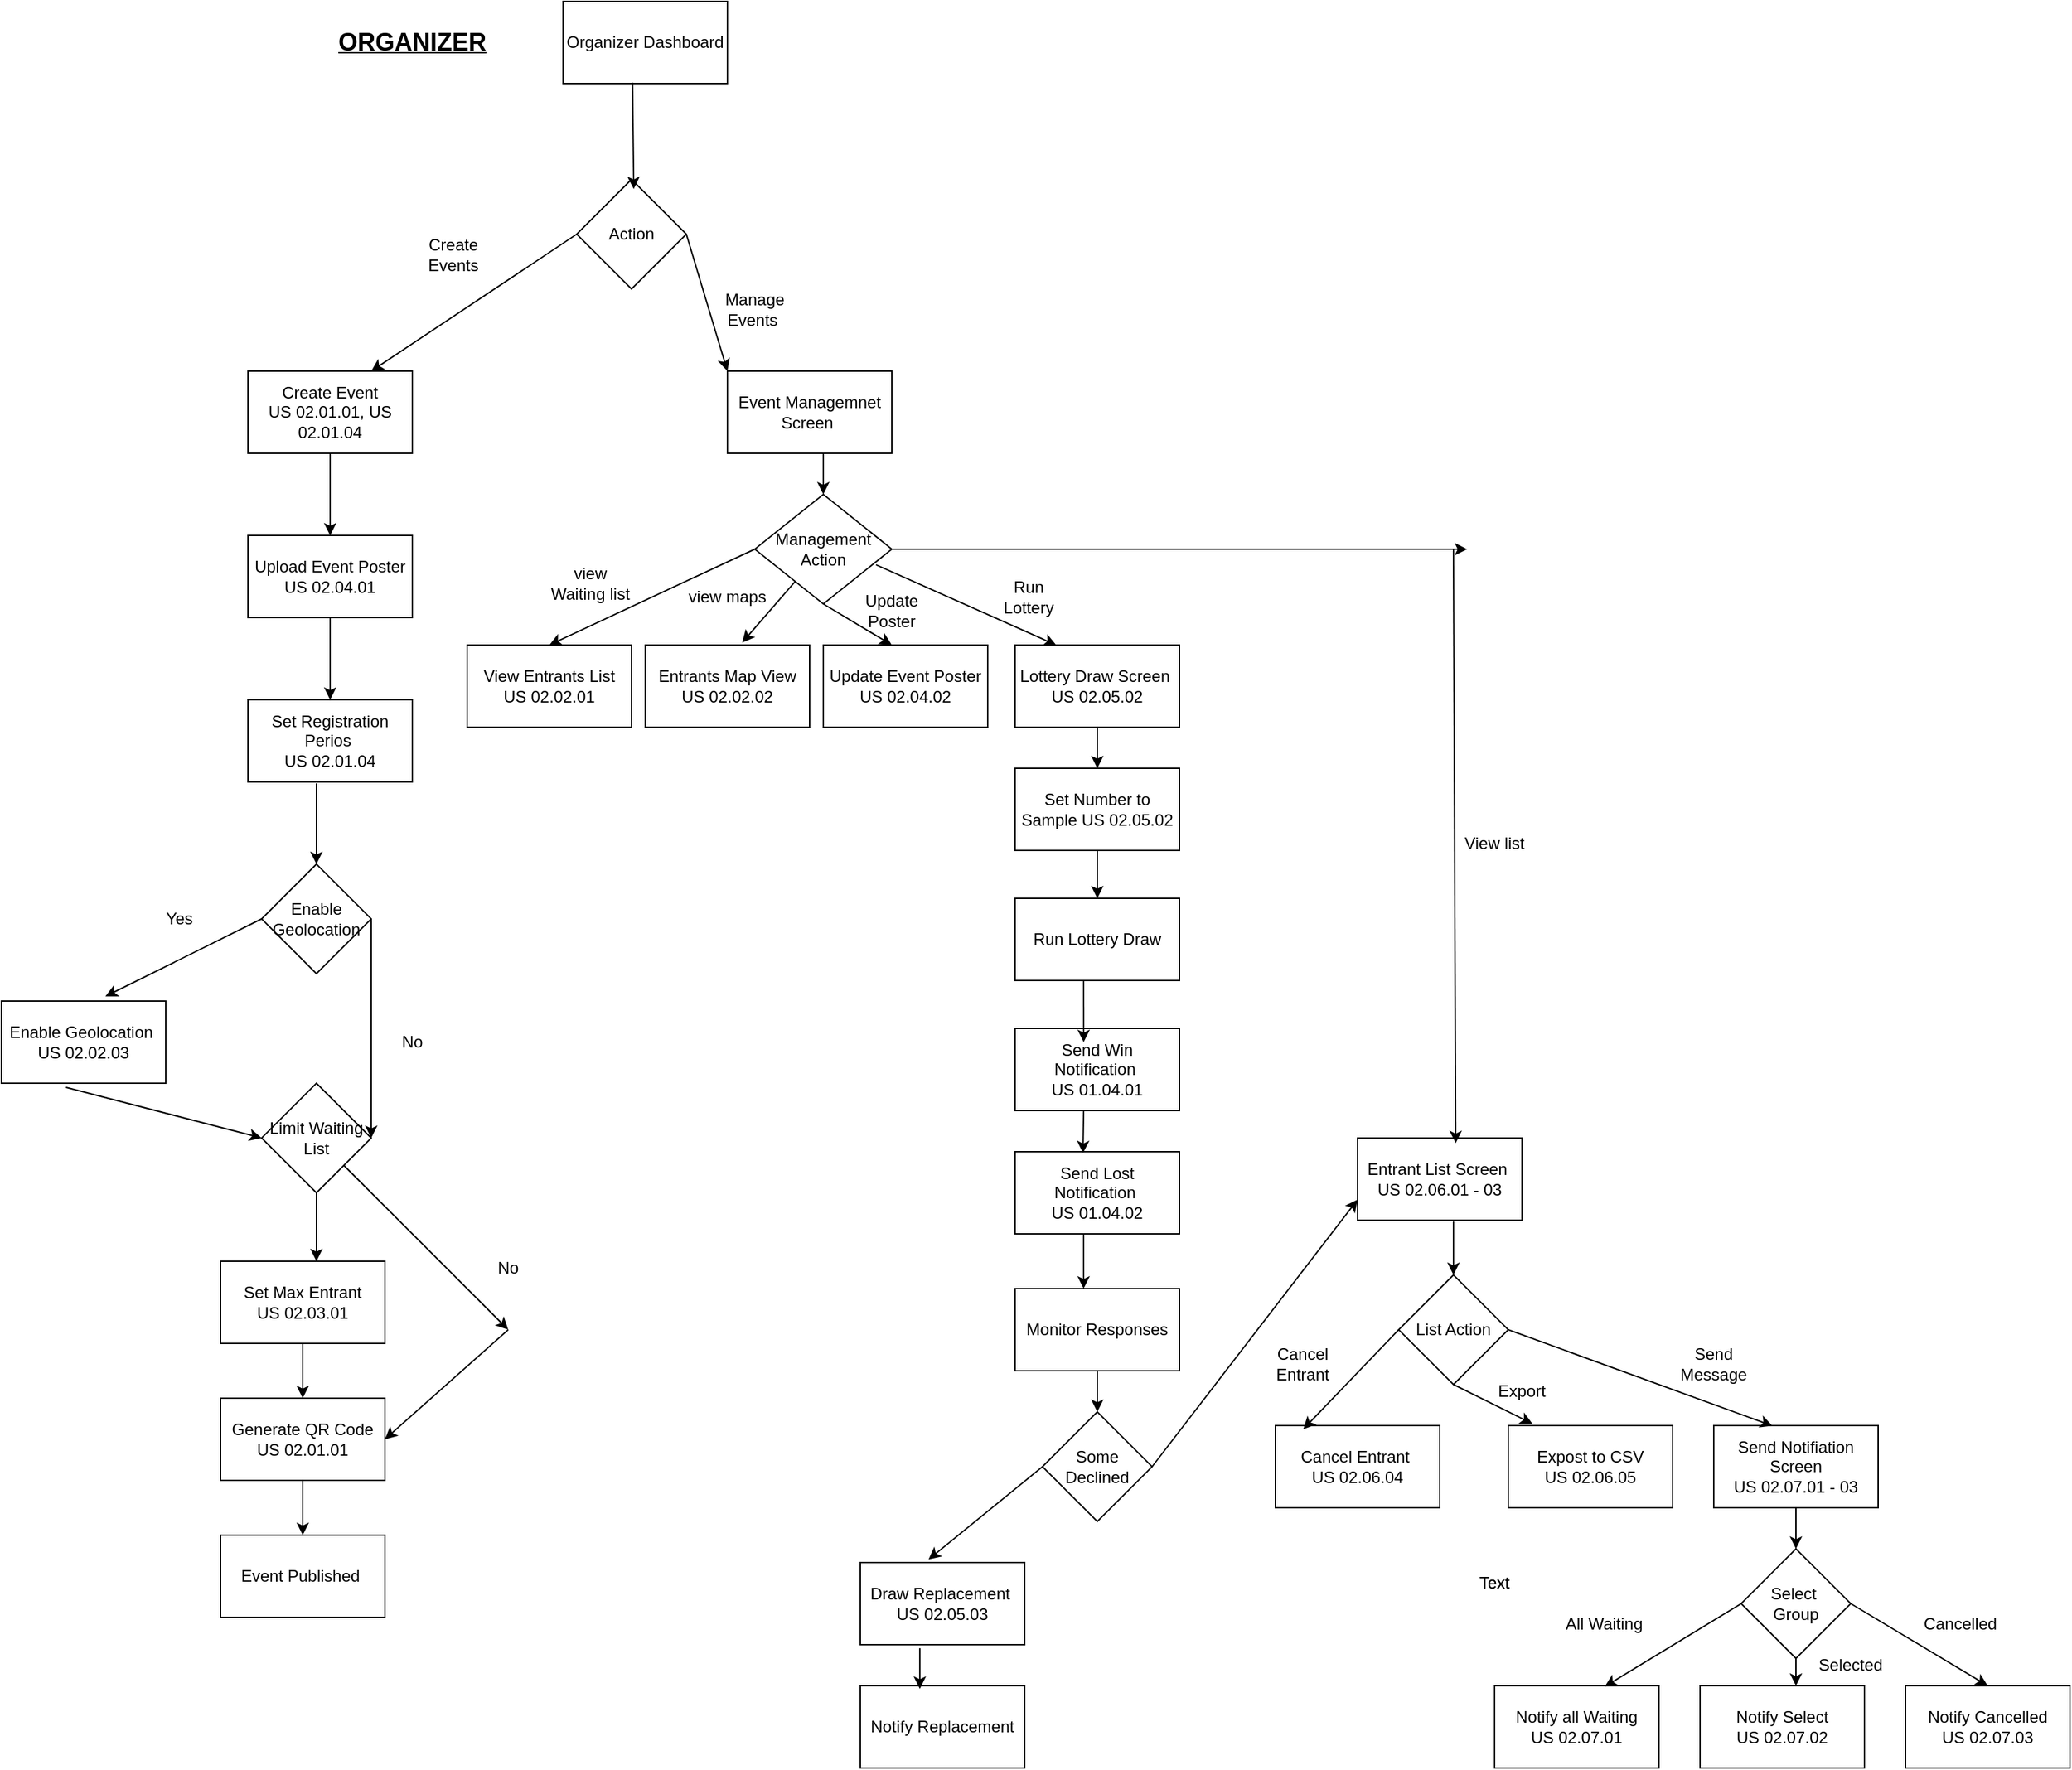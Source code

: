 <mxfile version="28.1.2">
  <diagram name="Page-1" id="j_Ry20Sw6it4UZxFfxdf">
    <mxGraphModel dx="1028" dy="707" grid="1" gridSize="10" guides="1" tooltips="1" connect="1" arrows="1" fold="1" page="1" pageScale="1" pageWidth="2336" pageHeight="1654" math="0" shadow="0">
      <root>
        <mxCell id="0" />
        <mxCell id="1" parent="0" />
        <mxCell id="IdlJoa7s4EMgATmkJgzL-1" value="Organizer Dashboard" style="rounded=0;whiteSpace=wrap;html=1;" parent="1" vertex="1">
          <mxGeometry x="550" y="10" width="120" height="60" as="geometry" />
        </mxCell>
        <mxCell id="IdlJoa7s4EMgATmkJgzL-3" value="Create Event&lt;div&gt;US 02.01.01, US 02.01.04&lt;/div&gt;" style="rounded=0;whiteSpace=wrap;html=1;" parent="1" vertex="1">
          <mxGeometry x="320" y="280" width="120" height="60" as="geometry" />
        </mxCell>
        <mxCell id="IdlJoa7s4EMgATmkJgzL-4" value="Upload Event Poster&lt;div&gt;US 02.04.01&lt;/div&gt;" style="rounded=0;whiteSpace=wrap;html=1;" parent="1" vertex="1">
          <mxGeometry x="320" y="400" width="120" height="60" as="geometry" />
        </mxCell>
        <mxCell id="IdlJoa7s4EMgATmkJgzL-5" value="Set Registration Perios&amp;nbsp;&lt;div&gt;US 02.01.04&lt;/div&gt;" style="rounded=0;whiteSpace=wrap;html=1;" parent="1" vertex="1">
          <mxGeometry x="320" y="520" width="120" height="60" as="geometry" />
        </mxCell>
        <mxCell id="IdlJoa7s4EMgATmkJgzL-6" value="Enable Geolocation" style="rhombus;whiteSpace=wrap;html=1;" parent="1" vertex="1">
          <mxGeometry x="330" y="640" width="80" height="80" as="geometry" />
        </mxCell>
        <mxCell id="IdlJoa7s4EMgATmkJgzL-7" value="Limit Waiting List" style="rhombus;whiteSpace=wrap;html=1;" parent="1" vertex="1">
          <mxGeometry x="330" y="800" width="80" height="80" as="geometry" />
        </mxCell>
        <mxCell id="IdlJoa7s4EMgATmkJgzL-8" value="Enable Geolocation&amp;nbsp;&lt;div&gt;US 02.02.03&lt;/div&gt;" style="rounded=0;whiteSpace=wrap;html=1;" parent="1" vertex="1">
          <mxGeometry x="140" y="740" width="120" height="60" as="geometry" />
        </mxCell>
        <mxCell id="IdlJoa7s4EMgATmkJgzL-9" value="Set Max Entrant&lt;div&gt;US 02.03.01&lt;/div&gt;" style="rounded=0;whiteSpace=wrap;html=1;" parent="1" vertex="1">
          <mxGeometry x="300" y="930" width="120" height="60" as="geometry" />
        </mxCell>
        <mxCell id="IdlJoa7s4EMgATmkJgzL-10" value="Generate QR Code&lt;div&gt;US 02.01.01&lt;/div&gt;" style="rounded=0;whiteSpace=wrap;html=1;" parent="1" vertex="1">
          <mxGeometry x="300" y="1030" width="120" height="60" as="geometry" />
        </mxCell>
        <mxCell id="IdlJoa7s4EMgATmkJgzL-11" value="Event Published&amp;nbsp;" style="rounded=0;whiteSpace=wrap;html=1;" parent="1" vertex="1">
          <mxGeometry x="300" y="1130" width="120" height="60" as="geometry" />
        </mxCell>
        <mxCell id="IdlJoa7s4EMgATmkJgzL-12" value="Action" style="rhombus;whiteSpace=wrap;html=1;" parent="1" vertex="1">
          <mxGeometry x="560" y="140" width="80" height="80" as="geometry" />
        </mxCell>
        <mxCell id="IdlJoa7s4EMgATmkJgzL-13" value="" style="endArrow=classic;html=1;rounded=0;exitX=0;exitY=0.5;exitDx=0;exitDy=0;entryX=0.75;entryY=0;entryDx=0;entryDy=0;" parent="1" source="IdlJoa7s4EMgATmkJgzL-12" target="IdlJoa7s4EMgATmkJgzL-3" edge="1">
          <mxGeometry width="50" height="50" relative="1" as="geometry">
            <mxPoint x="550" y="179.5" as="sourcePoint" />
            <mxPoint x="420" y="179.5" as="targetPoint" />
          </mxGeometry>
        </mxCell>
        <mxCell id="IdlJoa7s4EMgATmkJgzL-14" value="" style="endArrow=classic;html=1;rounded=0;exitX=0.5;exitY=1;exitDx=0;exitDy=0;entryX=0.5;entryY=0;entryDx=0;entryDy=0;" parent="1" source="IdlJoa7s4EMgATmkJgzL-4" target="IdlJoa7s4EMgATmkJgzL-5" edge="1">
          <mxGeometry width="50" height="50" relative="1" as="geometry">
            <mxPoint x="540" y="690" as="sourcePoint" />
            <mxPoint x="590" y="640" as="targetPoint" />
          </mxGeometry>
        </mxCell>
        <mxCell id="IdlJoa7s4EMgATmkJgzL-15" value="" style="endArrow=classic;html=1;rounded=0;exitX=0.5;exitY=1;exitDx=0;exitDy=0;" parent="1" source="IdlJoa7s4EMgATmkJgzL-3" target="IdlJoa7s4EMgATmkJgzL-4" edge="1">
          <mxGeometry width="50" height="50" relative="1" as="geometry">
            <mxPoint x="540" y="690" as="sourcePoint" />
            <mxPoint x="590" y="640" as="targetPoint" />
          </mxGeometry>
        </mxCell>
        <mxCell id="IdlJoa7s4EMgATmkJgzL-16" value="" style="endArrow=classic;html=1;rounded=0;" parent="1" target="IdlJoa7s4EMgATmkJgzL-6" edge="1">
          <mxGeometry width="50" height="50" relative="1" as="geometry">
            <mxPoint x="370" y="581" as="sourcePoint" />
            <mxPoint x="570" y="620" as="targetPoint" />
          </mxGeometry>
        </mxCell>
        <mxCell id="IdlJoa7s4EMgATmkJgzL-17" value="" style="endArrow=classic;html=1;rounded=0;exitX=0;exitY=0.5;exitDx=0;exitDy=0;entryX=0.633;entryY=-0.057;entryDx=0;entryDy=0;entryPerimeter=0;" parent="1" source="IdlJoa7s4EMgATmkJgzL-6" target="IdlJoa7s4EMgATmkJgzL-8" edge="1">
          <mxGeometry width="50" height="50" relative="1" as="geometry">
            <mxPoint x="540" y="690" as="sourcePoint" />
            <mxPoint x="590" y="640" as="targetPoint" />
          </mxGeometry>
        </mxCell>
        <mxCell id="IdlJoa7s4EMgATmkJgzL-18" value="" style="endArrow=classic;html=1;rounded=0;exitX=0.393;exitY=1.05;exitDx=0;exitDy=0;exitPerimeter=0;entryX=0;entryY=0.5;entryDx=0;entryDy=0;" parent="1" source="IdlJoa7s4EMgATmkJgzL-8" target="IdlJoa7s4EMgATmkJgzL-7" edge="1">
          <mxGeometry width="50" height="50" relative="1" as="geometry">
            <mxPoint x="540" y="990" as="sourcePoint" />
            <mxPoint x="590" y="940" as="targetPoint" />
          </mxGeometry>
        </mxCell>
        <mxCell id="IdlJoa7s4EMgATmkJgzL-19" value="" style="endArrow=classic;html=1;rounded=0;exitX=1;exitY=0.5;exitDx=0;exitDy=0;entryX=1;entryY=0.5;entryDx=0;entryDy=0;" parent="1" source="IdlJoa7s4EMgATmkJgzL-6" target="IdlJoa7s4EMgATmkJgzL-7" edge="1">
          <mxGeometry width="50" height="50" relative="1" as="geometry">
            <mxPoint x="540" y="990" as="sourcePoint" />
            <mxPoint x="590" y="940" as="targetPoint" />
          </mxGeometry>
        </mxCell>
        <mxCell id="IdlJoa7s4EMgATmkJgzL-20" value="" style="endArrow=classic;html=1;rounded=0;" parent="1" source="IdlJoa7s4EMgATmkJgzL-7" edge="1">
          <mxGeometry width="50" height="50" relative="1" as="geometry">
            <mxPoint x="430" y="910" as="sourcePoint" />
            <mxPoint x="510" y="980" as="targetPoint" />
          </mxGeometry>
        </mxCell>
        <mxCell id="IdlJoa7s4EMgATmkJgzL-21" value="" style="endArrow=classic;html=1;rounded=0;entryX=1;entryY=0.5;entryDx=0;entryDy=0;" parent="1" target="IdlJoa7s4EMgATmkJgzL-10" edge="1">
          <mxGeometry width="50" height="50" relative="1" as="geometry">
            <mxPoint x="510" y="980" as="sourcePoint" />
            <mxPoint x="590" y="940" as="targetPoint" />
          </mxGeometry>
        </mxCell>
        <mxCell id="IdlJoa7s4EMgATmkJgzL-22" value="No" style="text;html=1;align=center;verticalAlign=middle;whiteSpace=wrap;rounded=0;" parent="1" vertex="1">
          <mxGeometry x="480" y="920" width="60" height="30" as="geometry" />
        </mxCell>
        <mxCell id="IdlJoa7s4EMgATmkJgzL-23" value="" style="endArrow=classic;html=1;rounded=0;exitX=0.5;exitY=1;exitDx=0;exitDy=0;" parent="1" source="IdlJoa7s4EMgATmkJgzL-7" edge="1">
          <mxGeometry width="50" height="50" relative="1" as="geometry">
            <mxPoint x="540" y="990" as="sourcePoint" />
            <mxPoint x="370" y="930" as="targetPoint" />
          </mxGeometry>
        </mxCell>
        <mxCell id="IdlJoa7s4EMgATmkJgzL-24" value="" style="endArrow=classic;html=1;rounded=0;exitX=0.5;exitY=1;exitDx=0;exitDy=0;entryX=0.5;entryY=0;entryDx=0;entryDy=0;" parent="1" source="IdlJoa7s4EMgATmkJgzL-9" target="IdlJoa7s4EMgATmkJgzL-10" edge="1">
          <mxGeometry width="50" height="50" relative="1" as="geometry">
            <mxPoint x="710" y="900" as="sourcePoint" />
            <mxPoint x="760" y="850" as="targetPoint" />
          </mxGeometry>
        </mxCell>
        <mxCell id="IdlJoa7s4EMgATmkJgzL-25" value="" style="endArrow=classic;html=1;rounded=0;exitX=0.5;exitY=1;exitDx=0;exitDy=0;entryX=0.5;entryY=0;entryDx=0;entryDy=0;" parent="1" source="IdlJoa7s4EMgATmkJgzL-10" target="IdlJoa7s4EMgATmkJgzL-11" edge="1">
          <mxGeometry width="50" height="50" relative="1" as="geometry">
            <mxPoint x="700" y="1010" as="sourcePoint" />
            <mxPoint x="750" y="960" as="targetPoint" />
          </mxGeometry>
        </mxCell>
        <mxCell id="IdlJoa7s4EMgATmkJgzL-26" value="No" style="text;html=1;align=center;verticalAlign=middle;whiteSpace=wrap;rounded=0;" parent="1" vertex="1">
          <mxGeometry x="410" y="755" width="60" height="30" as="geometry" />
        </mxCell>
        <mxCell id="IdlJoa7s4EMgATmkJgzL-27" value="Yes" style="text;html=1;align=center;verticalAlign=middle;whiteSpace=wrap;rounded=0;" parent="1" vertex="1">
          <mxGeometry x="240" y="665" width="60" height="30" as="geometry" />
        </mxCell>
        <mxCell id="IdlJoa7s4EMgATmkJgzL-29" value="" style="endArrow=classic;html=1;rounded=0;entryX=0.52;entryY=0.088;entryDx=0;entryDy=0;entryPerimeter=0;exitX=0.423;exitY=0.99;exitDx=0;exitDy=0;exitPerimeter=0;" parent="1" source="IdlJoa7s4EMgATmkJgzL-1" target="IdlJoa7s4EMgATmkJgzL-12" edge="1">
          <mxGeometry width="50" height="50" relative="1" as="geometry">
            <mxPoint x="600" y="100" as="sourcePoint" />
            <mxPoint x="650" y="50" as="targetPoint" />
          </mxGeometry>
        </mxCell>
        <mxCell id="IdlJoa7s4EMgATmkJgzL-30" value="Create Events" style="text;html=1;align=center;verticalAlign=middle;whiteSpace=wrap;rounded=0;" parent="1" vertex="1">
          <mxGeometry x="440" y="180" width="60" height="30" as="geometry" />
        </mxCell>
        <mxCell id="IdlJoa7s4EMgATmkJgzL-32" value="Event Managemnet Screen&amp;nbsp;" style="rounded=0;whiteSpace=wrap;html=1;" parent="1" vertex="1">
          <mxGeometry x="670" y="280" width="120" height="60" as="geometry" />
        </mxCell>
        <mxCell id="IdlJoa7s4EMgATmkJgzL-33" value="Management Action" style="rhombus;whiteSpace=wrap;html=1;" parent="1" vertex="1">
          <mxGeometry x="690" y="370" width="100" height="80" as="geometry" />
        </mxCell>
        <mxCell id="IdlJoa7s4EMgATmkJgzL-34" value="View Entrants List&lt;div&gt;US 02.02.01&lt;/div&gt;" style="rounded=0;whiteSpace=wrap;html=1;" parent="1" vertex="1">
          <mxGeometry x="480" y="480" width="120" height="60" as="geometry" />
        </mxCell>
        <mxCell id="IdlJoa7s4EMgATmkJgzL-35" value="Entrants Map View&lt;div&gt;US 02.02.02&lt;/div&gt;" style="rounded=0;whiteSpace=wrap;html=1;" parent="1" vertex="1">
          <mxGeometry x="610" y="480" width="120" height="60" as="geometry" />
        </mxCell>
        <mxCell id="IdlJoa7s4EMgATmkJgzL-36" value="Update Event Poster&lt;div&gt;US 02.04.02&lt;/div&gt;" style="rounded=0;whiteSpace=wrap;html=1;" parent="1" vertex="1">
          <mxGeometry x="740" y="480" width="120" height="60" as="geometry" />
        </mxCell>
        <mxCell id="IdlJoa7s4EMgATmkJgzL-37" value="Lottery Draw Screen&amp;nbsp;&lt;div&gt;US 02.05.02&lt;/div&gt;" style="rounded=0;whiteSpace=wrap;html=1;" parent="1" vertex="1">
          <mxGeometry x="880" y="480" width="120" height="60" as="geometry" />
        </mxCell>
        <mxCell id="IdlJoa7s4EMgATmkJgzL-38" value="Set Number to Sample US 02.05.02" style="rounded=0;whiteSpace=wrap;html=1;" parent="1" vertex="1">
          <mxGeometry x="880" y="570" width="120" height="60" as="geometry" />
        </mxCell>
        <mxCell id="IdlJoa7s4EMgATmkJgzL-39" value="Run Lottery Draw" style="rounded=0;whiteSpace=wrap;html=1;" parent="1" vertex="1">
          <mxGeometry x="880" y="665" width="120" height="60" as="geometry" />
        </mxCell>
        <mxCell id="IdlJoa7s4EMgATmkJgzL-40" value="Send Win Notification&amp;nbsp;&lt;div&gt;US 01.04.01&lt;/div&gt;" style="rounded=0;whiteSpace=wrap;html=1;" parent="1" vertex="1">
          <mxGeometry x="880" y="760" width="120" height="60" as="geometry" />
        </mxCell>
        <mxCell id="IdlJoa7s4EMgATmkJgzL-41" value="Send Lost Notification&amp;nbsp;&lt;div&gt;US 01.04.02&lt;/div&gt;" style="rounded=0;whiteSpace=wrap;html=1;" parent="1" vertex="1">
          <mxGeometry x="880" y="850" width="120" height="60" as="geometry" />
        </mxCell>
        <mxCell id="IdlJoa7s4EMgATmkJgzL-42" value="Monitor Responses" style="rounded=0;whiteSpace=wrap;html=1;" parent="1" vertex="1">
          <mxGeometry x="880" y="950" width="120" height="60" as="geometry" />
        </mxCell>
        <mxCell id="IdlJoa7s4EMgATmkJgzL-43" value="Some Declined" style="rhombus;whiteSpace=wrap;html=1;" parent="1" vertex="1">
          <mxGeometry x="900" y="1040" width="80" height="80" as="geometry" />
        </mxCell>
        <mxCell id="IdlJoa7s4EMgATmkJgzL-44" value="Draw Replacement&amp;nbsp;&lt;div&gt;US 02.05.03&lt;/div&gt;" style="rounded=0;whiteSpace=wrap;html=1;" parent="1" vertex="1">
          <mxGeometry x="767" y="1150" width="120" height="60" as="geometry" />
        </mxCell>
        <mxCell id="IdlJoa7s4EMgATmkJgzL-45" value="Notify Replacement" style="rounded=0;whiteSpace=wrap;html=1;" parent="1" vertex="1">
          <mxGeometry x="767" y="1240" width="120" height="60" as="geometry" />
        </mxCell>
        <mxCell id="IdlJoa7s4EMgATmkJgzL-46" value="Entrant List Screen&amp;nbsp;&lt;div&gt;US 02.06.01 - 03&lt;/div&gt;" style="rounded=0;whiteSpace=wrap;html=1;" parent="1" vertex="1">
          <mxGeometry x="1130" y="840" width="120" height="60" as="geometry" />
        </mxCell>
        <mxCell id="IdlJoa7s4EMgATmkJgzL-47" value="List Action" style="rhombus;whiteSpace=wrap;html=1;" parent="1" vertex="1">
          <mxGeometry x="1160" y="940" width="80" height="80" as="geometry" />
        </mxCell>
        <mxCell id="IdlJoa7s4EMgATmkJgzL-48" value="Cancel Entrant&amp;nbsp;&lt;div&gt;US 02.06.04&lt;/div&gt;" style="rounded=0;whiteSpace=wrap;html=1;" parent="1" vertex="1">
          <mxGeometry x="1070" y="1050" width="120" height="60" as="geometry" />
        </mxCell>
        <mxCell id="IdlJoa7s4EMgATmkJgzL-49" value="Expost to CSV&lt;div&gt;US 02.06.05&lt;/div&gt;" style="rounded=0;whiteSpace=wrap;html=1;" parent="1" vertex="1">
          <mxGeometry x="1240" y="1050" width="120" height="60" as="geometry" />
        </mxCell>
        <mxCell id="IdlJoa7s4EMgATmkJgzL-50" value="Send Notifiation Screen&lt;div&gt;US 02.07.01 - 03&lt;/div&gt;" style="rounded=0;whiteSpace=wrap;html=1;" parent="1" vertex="1">
          <mxGeometry x="1390" y="1050" width="120" height="60" as="geometry" />
        </mxCell>
        <mxCell id="IdlJoa7s4EMgATmkJgzL-51" value="Select&amp;nbsp;&lt;div&gt;Group&lt;/div&gt;" style="rhombus;whiteSpace=wrap;html=1;" parent="1" vertex="1">
          <mxGeometry x="1410" y="1140" width="80" height="80" as="geometry" />
        </mxCell>
        <mxCell id="IdlJoa7s4EMgATmkJgzL-52" value="Notify all Waiting&lt;div&gt;US 02.07.01&lt;/div&gt;" style="rounded=0;whiteSpace=wrap;html=1;" parent="1" vertex="1">
          <mxGeometry x="1230" y="1240" width="120" height="60" as="geometry" />
        </mxCell>
        <mxCell id="IdlJoa7s4EMgATmkJgzL-53" value="Notify Select&lt;div&gt;US 02.07.02&lt;/div&gt;" style="rounded=0;whiteSpace=wrap;html=1;" parent="1" vertex="1">
          <mxGeometry x="1380" y="1240" width="120" height="60" as="geometry" />
        </mxCell>
        <mxCell id="IdlJoa7s4EMgATmkJgzL-54" value="Notify Cancelled&lt;div&gt;US 02.07.03&lt;/div&gt;" style="rounded=0;whiteSpace=wrap;html=1;" parent="1" vertex="1">
          <mxGeometry x="1530" y="1240" width="120" height="60" as="geometry" />
        </mxCell>
        <mxCell id="IdlJoa7s4EMgATmkJgzL-55" value="" style="endArrow=classic;html=1;rounded=0;exitX=0;exitY=0.5;exitDx=0;exitDy=0;entryX=0.67;entryY=0.01;entryDx=0;entryDy=0;entryPerimeter=0;" parent="1" source="IdlJoa7s4EMgATmkJgzL-51" target="IdlJoa7s4EMgATmkJgzL-52" edge="1">
          <mxGeometry width="50" height="50" relative="1" as="geometry">
            <mxPoint x="1320" y="1210" as="sourcePoint" />
            <mxPoint x="1370" y="1160" as="targetPoint" />
          </mxGeometry>
        </mxCell>
        <mxCell id="IdlJoa7s4EMgATmkJgzL-56" value="" style="endArrow=classic;html=1;rounded=0;entryX=0.5;entryY=0;entryDx=0;entryDy=0;" parent="1" target="IdlJoa7s4EMgATmkJgzL-54" edge="1">
          <mxGeometry width="50" height="50" relative="1" as="geometry">
            <mxPoint x="1490" y="1180" as="sourcePoint" />
            <mxPoint x="1540" y="1130" as="targetPoint" />
          </mxGeometry>
        </mxCell>
        <mxCell id="IdlJoa7s4EMgATmkJgzL-57" value="" style="endArrow=classic;html=1;rounded=0;" parent="1" edge="1">
          <mxGeometry width="50" height="50" relative="1" as="geometry">
            <mxPoint x="1450" y="1220" as="sourcePoint" />
            <mxPoint x="1450" y="1240" as="targetPoint" />
          </mxGeometry>
        </mxCell>
        <mxCell id="IdlJoa7s4EMgATmkJgzL-58" value="All Waiting" style="text;html=1;align=center;verticalAlign=middle;whiteSpace=wrap;rounded=0;" parent="1" vertex="1">
          <mxGeometry x="1280" y="1180" width="60" height="30" as="geometry" />
        </mxCell>
        <mxCell id="IdlJoa7s4EMgATmkJgzL-59" value="Selected" style="text;html=1;align=center;verticalAlign=middle;whiteSpace=wrap;rounded=0;" parent="1" vertex="1">
          <mxGeometry x="1460" y="1210" width="60" height="30" as="geometry" />
        </mxCell>
        <mxCell id="IdlJoa7s4EMgATmkJgzL-60" value="Cancelled" style="text;html=1;align=center;verticalAlign=middle;whiteSpace=wrap;rounded=0;" parent="1" vertex="1">
          <mxGeometry x="1540" y="1180" width="60" height="30" as="geometry" />
        </mxCell>
        <mxCell id="IdlJoa7s4EMgATmkJgzL-61" value="" style="endArrow=classic;html=1;rounded=0;entryX=0.357;entryY=0.003;entryDx=0;entryDy=0;entryPerimeter=0;" parent="1" target="IdlJoa7s4EMgATmkJgzL-50" edge="1">
          <mxGeometry width="50" height="50" relative="1" as="geometry">
            <mxPoint x="1240" y="980" as="sourcePoint" />
            <mxPoint x="1290" y="930" as="targetPoint" />
          </mxGeometry>
        </mxCell>
        <mxCell id="IdlJoa7s4EMgATmkJgzL-62" value="" style="endArrow=classic;html=1;rounded=0;exitX=0;exitY=0.5;exitDx=0;exitDy=0;entryX=0.17;entryY=0.043;entryDx=0;entryDy=0;entryPerimeter=0;" parent="1" source="IdlJoa7s4EMgATmkJgzL-47" target="IdlJoa7s4EMgATmkJgzL-48" edge="1">
          <mxGeometry width="50" height="50" relative="1" as="geometry">
            <mxPoint x="1200" y="1190" as="sourcePoint" />
            <mxPoint x="1250" y="1140" as="targetPoint" />
          </mxGeometry>
        </mxCell>
        <mxCell id="IdlJoa7s4EMgATmkJgzL-63" value="" style="endArrow=classic;html=1;rounded=0;exitX=0.5;exitY=1;exitDx=0;exitDy=0;entryX=0.147;entryY=-0.023;entryDx=0;entryDy=0;entryPerimeter=0;" parent="1" source="IdlJoa7s4EMgATmkJgzL-47" target="IdlJoa7s4EMgATmkJgzL-49" edge="1">
          <mxGeometry width="50" height="50" relative="1" as="geometry">
            <mxPoint x="1200" y="1190" as="sourcePoint" />
            <mxPoint x="1250" y="1140" as="targetPoint" />
          </mxGeometry>
        </mxCell>
        <mxCell id="IdlJoa7s4EMgATmkJgzL-64" value="Text" style="text;html=1;align=center;verticalAlign=middle;whiteSpace=wrap;rounded=0;" parent="1" vertex="1">
          <mxGeometry x="1200" y="1150" width="60" height="30" as="geometry" />
        </mxCell>
        <mxCell id="IdlJoa7s4EMgATmkJgzL-65" value="Cancel Entrant" style="text;html=1;align=center;verticalAlign=middle;whiteSpace=wrap;rounded=0;" parent="1" vertex="1">
          <mxGeometry x="1060" y="990" width="60" height="30" as="geometry" />
        </mxCell>
        <mxCell id="IdlJoa7s4EMgATmkJgzL-66" value="Export" style="text;html=1;align=center;verticalAlign=middle;whiteSpace=wrap;rounded=0;" parent="1" vertex="1">
          <mxGeometry x="1220" y="1010" width="60" height="30" as="geometry" />
        </mxCell>
        <mxCell id="IdlJoa7s4EMgATmkJgzL-67" value="Send Message" style="text;html=1;align=center;verticalAlign=middle;whiteSpace=wrap;rounded=0;" parent="1" vertex="1">
          <mxGeometry x="1360" y="990" width="60" height="30" as="geometry" />
        </mxCell>
        <mxCell id="IdlJoa7s4EMgATmkJgzL-68" value="" style="endArrow=classic;html=1;rounded=0;exitX=1;exitY=0.5;exitDx=0;exitDy=0;entryX=0;entryY=0.75;entryDx=0;entryDy=0;" parent="1" source="IdlJoa7s4EMgATmkJgzL-43" target="IdlJoa7s4EMgATmkJgzL-46" edge="1">
          <mxGeometry width="50" height="50" relative="1" as="geometry">
            <mxPoint x="1200" y="1190" as="sourcePoint" />
            <mxPoint x="1250" y="1140" as="targetPoint" />
          </mxGeometry>
        </mxCell>
        <mxCell id="IdlJoa7s4EMgATmkJgzL-69" value="Text" style="text;html=1;align=center;verticalAlign=middle;whiteSpace=wrap;rounded=0;" parent="1" vertex="1">
          <mxGeometry x="1200" y="1150" width="60" height="30" as="geometry" />
        </mxCell>
        <mxCell id="IdlJoa7s4EMgATmkJgzL-71" value="" style="endArrow=classic;html=1;rounded=0;entryX=0.5;entryY=0;entryDx=0;entryDy=0;" parent="1" target="IdlJoa7s4EMgATmkJgzL-47" edge="1">
          <mxGeometry width="50" height="50" relative="1" as="geometry">
            <mxPoint x="1200" y="901" as="sourcePoint" />
            <mxPoint x="1250" y="1140" as="targetPoint" />
          </mxGeometry>
        </mxCell>
        <mxCell id="IdlJoa7s4EMgATmkJgzL-72" value="" style="endArrow=classic;html=1;rounded=0;entryX=0.362;entryY=0.037;entryDx=0;entryDy=0;entryPerimeter=0;exitX=0.362;exitY=1.043;exitDx=0;exitDy=0;exitPerimeter=0;" parent="1" source="IdlJoa7s4EMgATmkJgzL-44" target="IdlJoa7s4EMgATmkJgzL-45" edge="1">
          <mxGeometry width="50" height="50" relative="1" as="geometry">
            <mxPoint x="800" y="1212" as="sourcePoint" />
            <mxPoint x="1040" y="1240" as="targetPoint" />
            <Array as="points" />
          </mxGeometry>
        </mxCell>
        <mxCell id="IdlJoa7s4EMgATmkJgzL-73" value="" style="endArrow=classic;html=1;rounded=0;exitX=1;exitY=0.5;exitDx=0;exitDy=0;" parent="1" source="IdlJoa7s4EMgATmkJgzL-33" edge="1">
          <mxGeometry width="50" height="50" relative="1" as="geometry">
            <mxPoint x="1200" y="590" as="sourcePoint" />
            <mxPoint x="1210" y="410" as="targetPoint" />
          </mxGeometry>
        </mxCell>
        <mxCell id="IdlJoa7s4EMgATmkJgzL-74" value="" style="endArrow=classic;html=1;rounded=0;entryX=0.597;entryY=0.063;entryDx=0;entryDy=0;entryPerimeter=0;" parent="1" target="IdlJoa7s4EMgATmkJgzL-46" edge="1">
          <mxGeometry width="50" height="50" relative="1" as="geometry">
            <mxPoint x="1200" y="410" as="sourcePoint" />
            <mxPoint x="1250" y="540" as="targetPoint" />
          </mxGeometry>
        </mxCell>
        <mxCell id="IdlJoa7s4EMgATmkJgzL-75" value="View list" style="text;html=1;align=center;verticalAlign=middle;whiteSpace=wrap;rounded=0;" parent="1" vertex="1">
          <mxGeometry x="1200" y="610" width="60" height="30" as="geometry" />
        </mxCell>
        <mxCell id="IdlJoa7s4EMgATmkJgzL-76" value="" style="endArrow=classic;html=1;rounded=0;entryX=0.415;entryY=-0.037;entryDx=0;entryDy=0;entryPerimeter=0;" parent="1" target="IdlJoa7s4EMgATmkJgzL-44" edge="1">
          <mxGeometry width="50" height="50" relative="1" as="geometry">
            <mxPoint x="900" y="1080" as="sourcePoint" />
            <mxPoint x="950" y="1030" as="targetPoint" />
          </mxGeometry>
        </mxCell>
        <mxCell id="IdlJoa7s4EMgATmkJgzL-77" value="" style="endArrow=classic;html=1;rounded=0;exitX=0.885;exitY=0.643;exitDx=0;exitDy=0;exitPerimeter=0;" parent="1" source="IdlJoa7s4EMgATmkJgzL-33" edge="1">
          <mxGeometry width="50" height="50" relative="1" as="geometry">
            <mxPoint x="1200" y="690" as="sourcePoint" />
            <mxPoint x="910" y="480" as="targetPoint" />
          </mxGeometry>
        </mxCell>
        <mxCell id="IdlJoa7s4EMgATmkJgzL-78" value="Run Lottery" style="text;html=1;align=center;verticalAlign=middle;whiteSpace=wrap;rounded=0;" parent="1" vertex="1">
          <mxGeometry x="860" y="430" width="60" height="30" as="geometry" />
        </mxCell>
        <mxCell id="IdlJoa7s4EMgATmkJgzL-79" value="" style="endArrow=classic;html=1;rounded=0;entryX=0.5;entryY=0;entryDx=0;entryDy=0;" parent="1" target="IdlJoa7s4EMgATmkJgzL-38" edge="1">
          <mxGeometry width="50" height="50" relative="1" as="geometry">
            <mxPoint x="940" y="540" as="sourcePoint" />
            <mxPoint x="990" y="490" as="targetPoint" />
          </mxGeometry>
        </mxCell>
        <mxCell id="IdlJoa7s4EMgATmkJgzL-80" value="" style="endArrow=classic;html=1;rounded=0;entryX=0.5;entryY=0;entryDx=0;entryDy=0;" parent="1" target="IdlJoa7s4EMgATmkJgzL-39" edge="1">
          <mxGeometry width="50" height="50" relative="1" as="geometry">
            <mxPoint x="940" y="630" as="sourcePoint" />
            <mxPoint x="990" y="580" as="targetPoint" />
          </mxGeometry>
        </mxCell>
        <mxCell id="IdlJoa7s4EMgATmkJgzL-81" value="" style="endArrow=classic;html=1;rounded=0;entryX=0.417;entryY=0.167;entryDx=0;entryDy=0;entryPerimeter=0;" parent="1" target="IdlJoa7s4EMgATmkJgzL-40" edge="1">
          <mxGeometry width="50" height="50" relative="1" as="geometry">
            <mxPoint x="930" y="725" as="sourcePoint" />
            <mxPoint x="980" y="675" as="targetPoint" />
          </mxGeometry>
        </mxCell>
        <mxCell id="IdlJoa7s4EMgATmkJgzL-82" value="" style="endArrow=classic;html=1;rounded=0;entryX=0.413;entryY=0.017;entryDx=0;entryDy=0;entryPerimeter=0;" parent="1" target="IdlJoa7s4EMgATmkJgzL-41" edge="1">
          <mxGeometry width="50" height="50" relative="1" as="geometry">
            <mxPoint x="930" y="820" as="sourcePoint" />
            <mxPoint x="980" y="770" as="targetPoint" />
          </mxGeometry>
        </mxCell>
        <mxCell id="IdlJoa7s4EMgATmkJgzL-83" value="" style="endArrow=classic;html=1;rounded=0;" parent="1" edge="1">
          <mxGeometry width="50" height="50" relative="1" as="geometry">
            <mxPoint x="930" y="910" as="sourcePoint" />
            <mxPoint x="930" y="950" as="targetPoint" />
          </mxGeometry>
        </mxCell>
        <mxCell id="IdlJoa7s4EMgATmkJgzL-84" value="" style="endArrow=classic;html=1;rounded=0;entryX=0.5;entryY=0;entryDx=0;entryDy=0;" parent="1" target="IdlJoa7s4EMgATmkJgzL-43" edge="1">
          <mxGeometry width="50" height="50" relative="1" as="geometry">
            <mxPoint x="940" y="1010" as="sourcePoint" />
            <mxPoint x="990" y="960" as="targetPoint" />
          </mxGeometry>
        </mxCell>
        <mxCell id="IdlJoa7s4EMgATmkJgzL-85" value="" style="endArrow=classic;html=1;rounded=0;exitX=0;exitY=0.5;exitDx=0;exitDy=0;entryX=0.5;entryY=0;entryDx=0;entryDy=0;" parent="1" source="IdlJoa7s4EMgATmkJgzL-33" target="IdlJoa7s4EMgATmkJgzL-34" edge="1">
          <mxGeometry width="50" height="50" relative="1" as="geometry">
            <mxPoint x="500" y="370" as="sourcePoint" />
            <mxPoint x="550" y="320" as="targetPoint" />
          </mxGeometry>
        </mxCell>
        <mxCell id="IdlJoa7s4EMgATmkJgzL-86" value="" style="endArrow=classic;html=1;rounded=0;entryX=0.59;entryY=-0.03;entryDx=0;entryDy=0;entryPerimeter=0;" parent="1" source="IdlJoa7s4EMgATmkJgzL-33" target="IdlJoa7s4EMgATmkJgzL-35" edge="1">
          <mxGeometry width="50" height="50" relative="1" as="geometry">
            <mxPoint x="570" y="410" as="sourcePoint" />
            <mxPoint x="620" y="360" as="targetPoint" />
          </mxGeometry>
        </mxCell>
        <mxCell id="IdlJoa7s4EMgATmkJgzL-87" value="" style="endArrow=classic;html=1;rounded=0;entryX=0.417;entryY=0;entryDx=0;entryDy=0;entryPerimeter=0;" parent="1" target="IdlJoa7s4EMgATmkJgzL-36" edge="1">
          <mxGeometry width="50" height="50" relative="1" as="geometry">
            <mxPoint x="740" y="450" as="sourcePoint" />
            <mxPoint x="790" y="400" as="targetPoint" />
          </mxGeometry>
        </mxCell>
        <mxCell id="IdlJoa7s4EMgATmkJgzL-88" value="view Waiting list" style="text;html=1;align=center;verticalAlign=middle;whiteSpace=wrap;rounded=0;" parent="1" vertex="1">
          <mxGeometry x="540" y="420" width="60" height="30" as="geometry" />
        </mxCell>
        <mxCell id="IdlJoa7s4EMgATmkJgzL-89" value="view maps" style="text;html=1;align=center;verticalAlign=middle;whiteSpace=wrap;rounded=0;" parent="1" vertex="1">
          <mxGeometry x="640" y="430" width="60" height="30" as="geometry" />
        </mxCell>
        <mxCell id="IdlJoa7s4EMgATmkJgzL-90" value="Update Poster" style="text;html=1;align=center;verticalAlign=middle;whiteSpace=wrap;rounded=0;" parent="1" vertex="1">
          <mxGeometry x="760" y="440" width="60" height="30" as="geometry" />
        </mxCell>
        <mxCell id="IdlJoa7s4EMgATmkJgzL-91" value="Manage Events&amp;nbsp;" style="text;html=1;align=center;verticalAlign=middle;whiteSpace=wrap;rounded=0;" parent="1" vertex="1">
          <mxGeometry x="660" y="220" width="60" height="30" as="geometry" />
        </mxCell>
        <mxCell id="IdlJoa7s4EMgATmkJgzL-92" value="" style="endArrow=classic;html=1;rounded=0;entryX=0;entryY=0;entryDx=0;entryDy=0;exitX=1;exitY=0.5;exitDx=0;exitDy=0;" parent="1" source="IdlJoa7s4EMgATmkJgzL-12" target="IdlJoa7s4EMgATmkJgzL-32" edge="1">
          <mxGeometry width="50" height="50" relative="1" as="geometry">
            <mxPoint x="600" y="220" as="sourcePoint" />
            <mxPoint x="650" y="170" as="targetPoint" />
          </mxGeometry>
        </mxCell>
        <mxCell id="IdlJoa7s4EMgATmkJgzL-93" value="" style="endArrow=classic;html=1;rounded=0;entryX=0.5;entryY=0;entryDx=0;entryDy=0;" parent="1" target="IdlJoa7s4EMgATmkJgzL-33" edge="1">
          <mxGeometry width="50" height="50" relative="1" as="geometry">
            <mxPoint x="740" y="340" as="sourcePoint" />
            <mxPoint x="790" y="290" as="targetPoint" />
          </mxGeometry>
        </mxCell>
        <mxCell id="IdlJoa7s4EMgATmkJgzL-94" value="" style="endArrow=classic;html=1;rounded=0;entryX=0.5;entryY=0;entryDx=0;entryDy=0;" parent="1" target="IdlJoa7s4EMgATmkJgzL-51" edge="1">
          <mxGeometry width="50" height="50" relative="1" as="geometry">
            <mxPoint x="1450" y="1110" as="sourcePoint" />
            <mxPoint x="1500" y="1060" as="targetPoint" />
          </mxGeometry>
        </mxCell>
        <mxCell id="iWzdi4J0pFdHBmvqIkB2-3" value="&lt;b&gt;&lt;u&gt;&lt;font style=&quot;font-size: 18px;&quot;&gt;ORGANIZER&lt;/font&gt;&lt;/u&gt;&lt;/b&gt;" style="text;html=1;align=center;verticalAlign=middle;whiteSpace=wrap;rounded=0;" vertex="1" parent="1">
          <mxGeometry x="410" y="25" width="60" height="30" as="geometry" />
        </mxCell>
      </root>
    </mxGraphModel>
  </diagram>
</mxfile>
